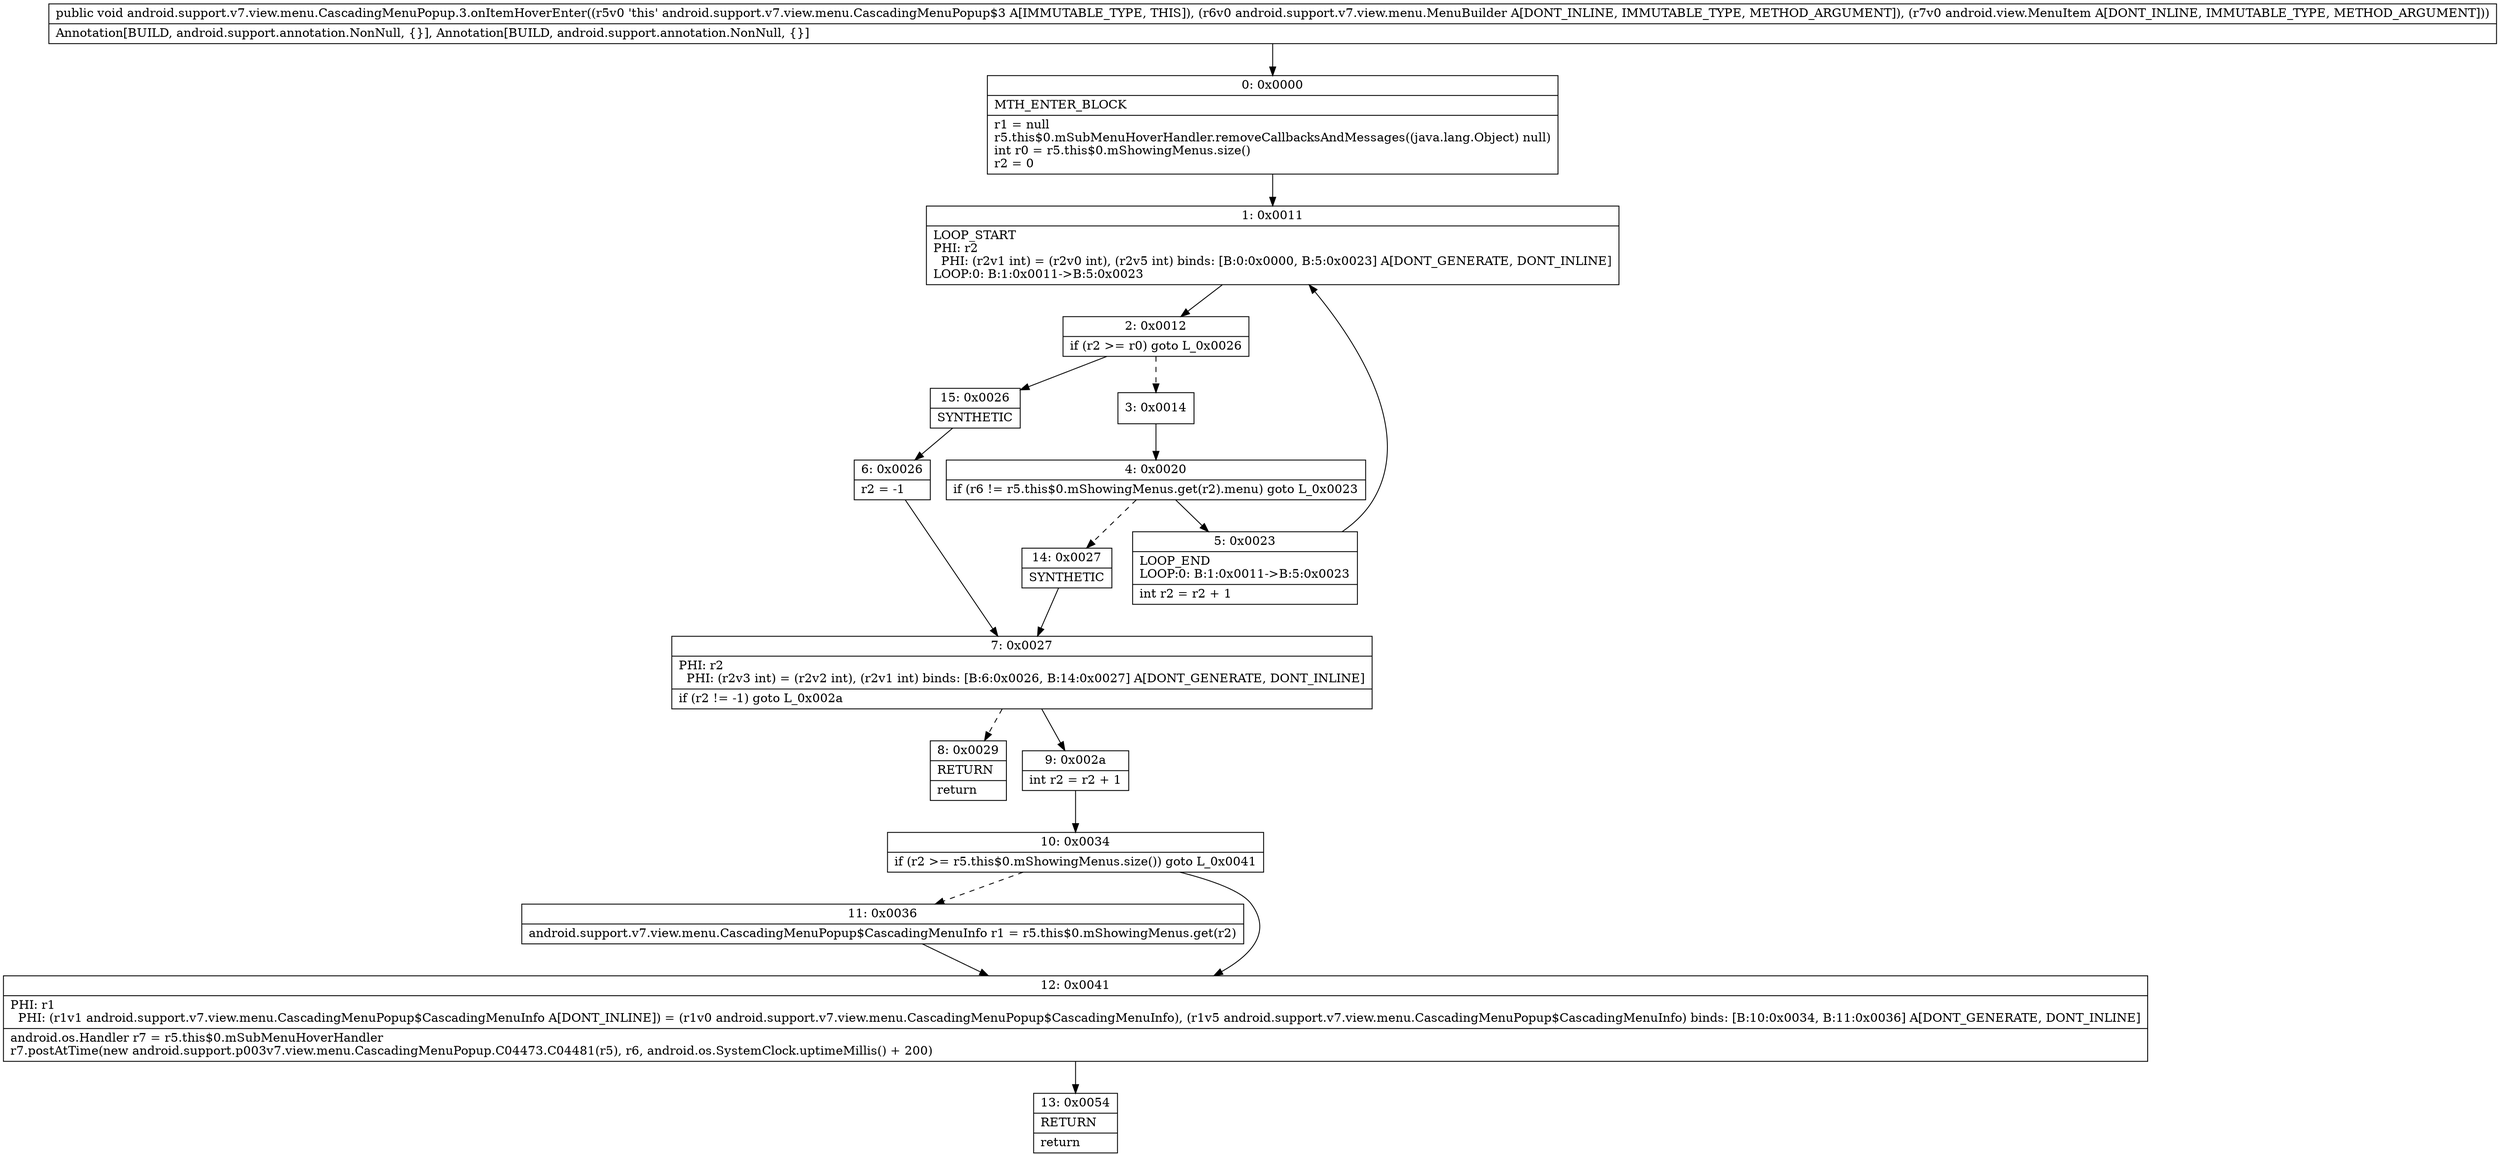 digraph "CFG forandroid.support.v7.view.menu.CascadingMenuPopup.3.onItemHoverEnter(Landroid\/support\/v7\/view\/menu\/MenuBuilder;Landroid\/view\/MenuItem;)V" {
Node_0 [shape=record,label="{0\:\ 0x0000|MTH_ENTER_BLOCK\l|r1 = null\lr5.this$0.mSubMenuHoverHandler.removeCallbacksAndMessages((java.lang.Object) null)\lint r0 = r5.this$0.mShowingMenus.size()\lr2 = 0\l}"];
Node_1 [shape=record,label="{1\:\ 0x0011|LOOP_START\lPHI: r2 \l  PHI: (r2v1 int) = (r2v0 int), (r2v5 int) binds: [B:0:0x0000, B:5:0x0023] A[DONT_GENERATE, DONT_INLINE]\lLOOP:0: B:1:0x0011\-\>B:5:0x0023\l}"];
Node_2 [shape=record,label="{2\:\ 0x0012|if (r2 \>= r0) goto L_0x0026\l}"];
Node_3 [shape=record,label="{3\:\ 0x0014}"];
Node_4 [shape=record,label="{4\:\ 0x0020|if (r6 != r5.this$0.mShowingMenus.get(r2).menu) goto L_0x0023\l}"];
Node_5 [shape=record,label="{5\:\ 0x0023|LOOP_END\lLOOP:0: B:1:0x0011\-\>B:5:0x0023\l|int r2 = r2 + 1\l}"];
Node_6 [shape=record,label="{6\:\ 0x0026|r2 = \-1\l}"];
Node_7 [shape=record,label="{7\:\ 0x0027|PHI: r2 \l  PHI: (r2v3 int) = (r2v2 int), (r2v1 int) binds: [B:6:0x0026, B:14:0x0027] A[DONT_GENERATE, DONT_INLINE]\l|if (r2 != \-1) goto L_0x002a\l}"];
Node_8 [shape=record,label="{8\:\ 0x0029|RETURN\l|return\l}"];
Node_9 [shape=record,label="{9\:\ 0x002a|int r2 = r2 + 1\l}"];
Node_10 [shape=record,label="{10\:\ 0x0034|if (r2 \>= r5.this$0.mShowingMenus.size()) goto L_0x0041\l}"];
Node_11 [shape=record,label="{11\:\ 0x0036|android.support.v7.view.menu.CascadingMenuPopup$CascadingMenuInfo r1 = r5.this$0.mShowingMenus.get(r2)\l}"];
Node_12 [shape=record,label="{12\:\ 0x0041|PHI: r1 \l  PHI: (r1v1 android.support.v7.view.menu.CascadingMenuPopup$CascadingMenuInfo A[DONT_INLINE]) = (r1v0 android.support.v7.view.menu.CascadingMenuPopup$CascadingMenuInfo), (r1v5 android.support.v7.view.menu.CascadingMenuPopup$CascadingMenuInfo) binds: [B:10:0x0034, B:11:0x0036] A[DONT_GENERATE, DONT_INLINE]\l|android.os.Handler r7 = r5.this$0.mSubMenuHoverHandler\lr7.postAtTime(new android.support.p003v7.view.menu.CascadingMenuPopup.C04473.C04481(r5), r6, android.os.SystemClock.uptimeMillis() + 200)\l}"];
Node_13 [shape=record,label="{13\:\ 0x0054|RETURN\l|return\l}"];
Node_14 [shape=record,label="{14\:\ 0x0027|SYNTHETIC\l}"];
Node_15 [shape=record,label="{15\:\ 0x0026|SYNTHETIC\l}"];
MethodNode[shape=record,label="{public void android.support.v7.view.menu.CascadingMenuPopup.3.onItemHoverEnter((r5v0 'this' android.support.v7.view.menu.CascadingMenuPopup$3 A[IMMUTABLE_TYPE, THIS]), (r6v0 android.support.v7.view.menu.MenuBuilder A[DONT_INLINE, IMMUTABLE_TYPE, METHOD_ARGUMENT]), (r7v0 android.view.MenuItem A[DONT_INLINE, IMMUTABLE_TYPE, METHOD_ARGUMENT]))  | Annotation[BUILD, android.support.annotation.NonNull, \{\}], Annotation[BUILD, android.support.annotation.NonNull, \{\}]\l}"];
MethodNode -> Node_0;
Node_0 -> Node_1;
Node_1 -> Node_2;
Node_2 -> Node_3[style=dashed];
Node_2 -> Node_15;
Node_3 -> Node_4;
Node_4 -> Node_5;
Node_4 -> Node_14[style=dashed];
Node_5 -> Node_1;
Node_6 -> Node_7;
Node_7 -> Node_8[style=dashed];
Node_7 -> Node_9;
Node_9 -> Node_10;
Node_10 -> Node_11[style=dashed];
Node_10 -> Node_12;
Node_11 -> Node_12;
Node_12 -> Node_13;
Node_14 -> Node_7;
Node_15 -> Node_6;
}

